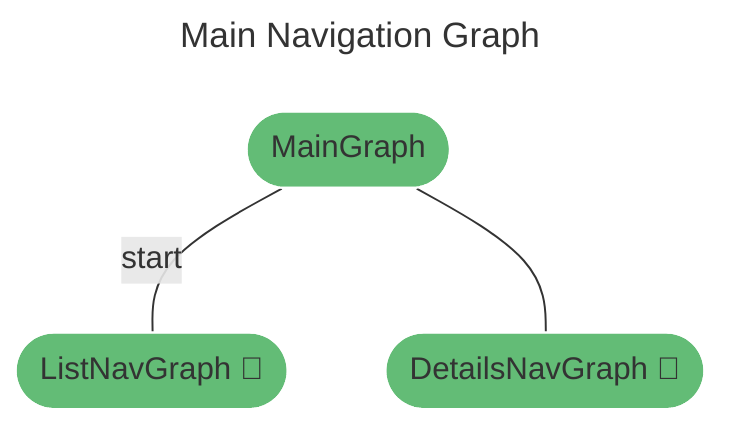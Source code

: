 ---
title: Main Navigation Graph
---
%%{init: {'theme':'base', 'themeVariables': { 'primaryTextColor': '#fff' }}%%
graph TD
main(["MainGraph"]) -- "start" --- list_g(["ListNavGraph 🧩"])
main(["MainGraph"]) --- details_g(["DetailsNavGraph 🧩"])

click list_g "ListGraph.mmd" "See ListNavGraph details" _blank
click details_g "DetailsGraph.mmd" "See DetailsNavGraph details" _blank

classDef navgraph fill:#63BC76,stroke:#ffffff;
class main,list_g,details_g navgraph;